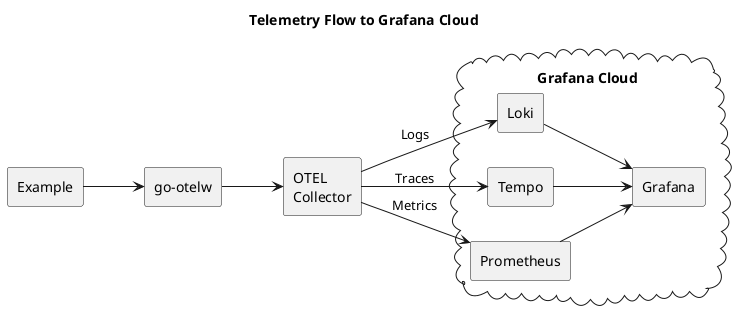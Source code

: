 @startuml grafana-cloud
title Telemetry Flow to Grafana Cloud
left to right direction

agent Example as EX
agent "OTEL\nCollector" as OC
agent "go-otelw" as OW
cloud "Grafana Cloud" {
    agent Loki
    agent Tempo
    agent Prometheus
    agent Grafana
}

EX --> OW
OW --> OC
OC --> Loki: "Logs"
OC --> Tempo: "Traces"
OC --> Prometheus: "Metrics"
Loki --> Grafana
Tempo --> Grafana
Prometheus --> Grafana

@enduml

